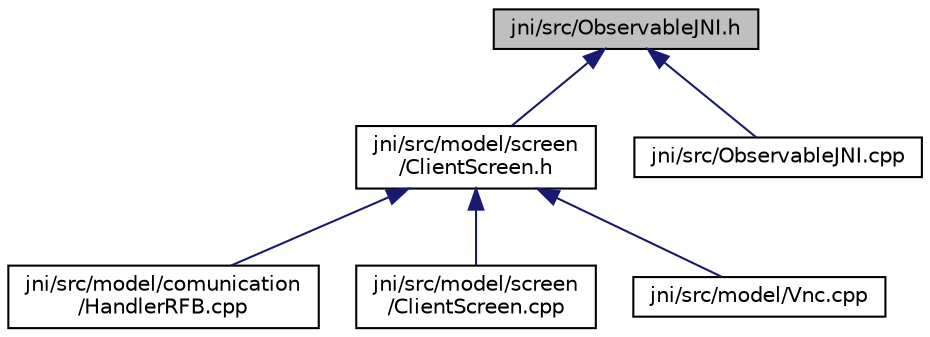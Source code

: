 digraph "jni/src/ObservableJNI.h"
{
  edge [fontname="Helvetica",fontsize="10",labelfontname="Helvetica",labelfontsize="10"];
  node [fontname="Helvetica",fontsize="10",shape=record];
  Node1 [label="jni/src/ObservableJNI.h",height=0.2,width=0.4,color="black", fillcolor="grey75", style="filled" fontcolor="black"];
  Node1 -> Node2 [dir="back",color="midnightblue",fontsize="10",style="solid"];
  Node2 [label="jni/src/model/screen\l/ClientScreen.h",height=0.2,width=0.4,color="black", fillcolor="white", style="filled",URL="$ClientScreen_8h.html"];
  Node2 -> Node3 [dir="back",color="midnightblue",fontsize="10",style="solid"];
  Node3 [label="jni/src/model/comunication\l/HandlerRFB.cpp",height=0.2,width=0.4,color="black", fillcolor="white", style="filled",URL="$HandlerRFB_8cpp.html"];
  Node2 -> Node4 [dir="back",color="midnightblue",fontsize="10",style="solid"];
  Node4 [label="jni/src/model/screen\l/ClientScreen.cpp",height=0.2,width=0.4,color="black", fillcolor="white", style="filled",URL="$ClientScreen_8cpp.html"];
  Node2 -> Node5 [dir="back",color="midnightblue",fontsize="10",style="solid"];
  Node5 [label="jni/src/model/Vnc.cpp",height=0.2,width=0.4,color="black", fillcolor="white", style="filled",URL="$Vnc_8cpp.html"];
  Node1 -> Node6 [dir="back",color="midnightblue",fontsize="10",style="solid"];
  Node6 [label="jni/src/ObservableJNI.cpp",height=0.2,width=0.4,color="black", fillcolor="white", style="filled",URL="$ObservableJNI_8cpp.html"];
}
